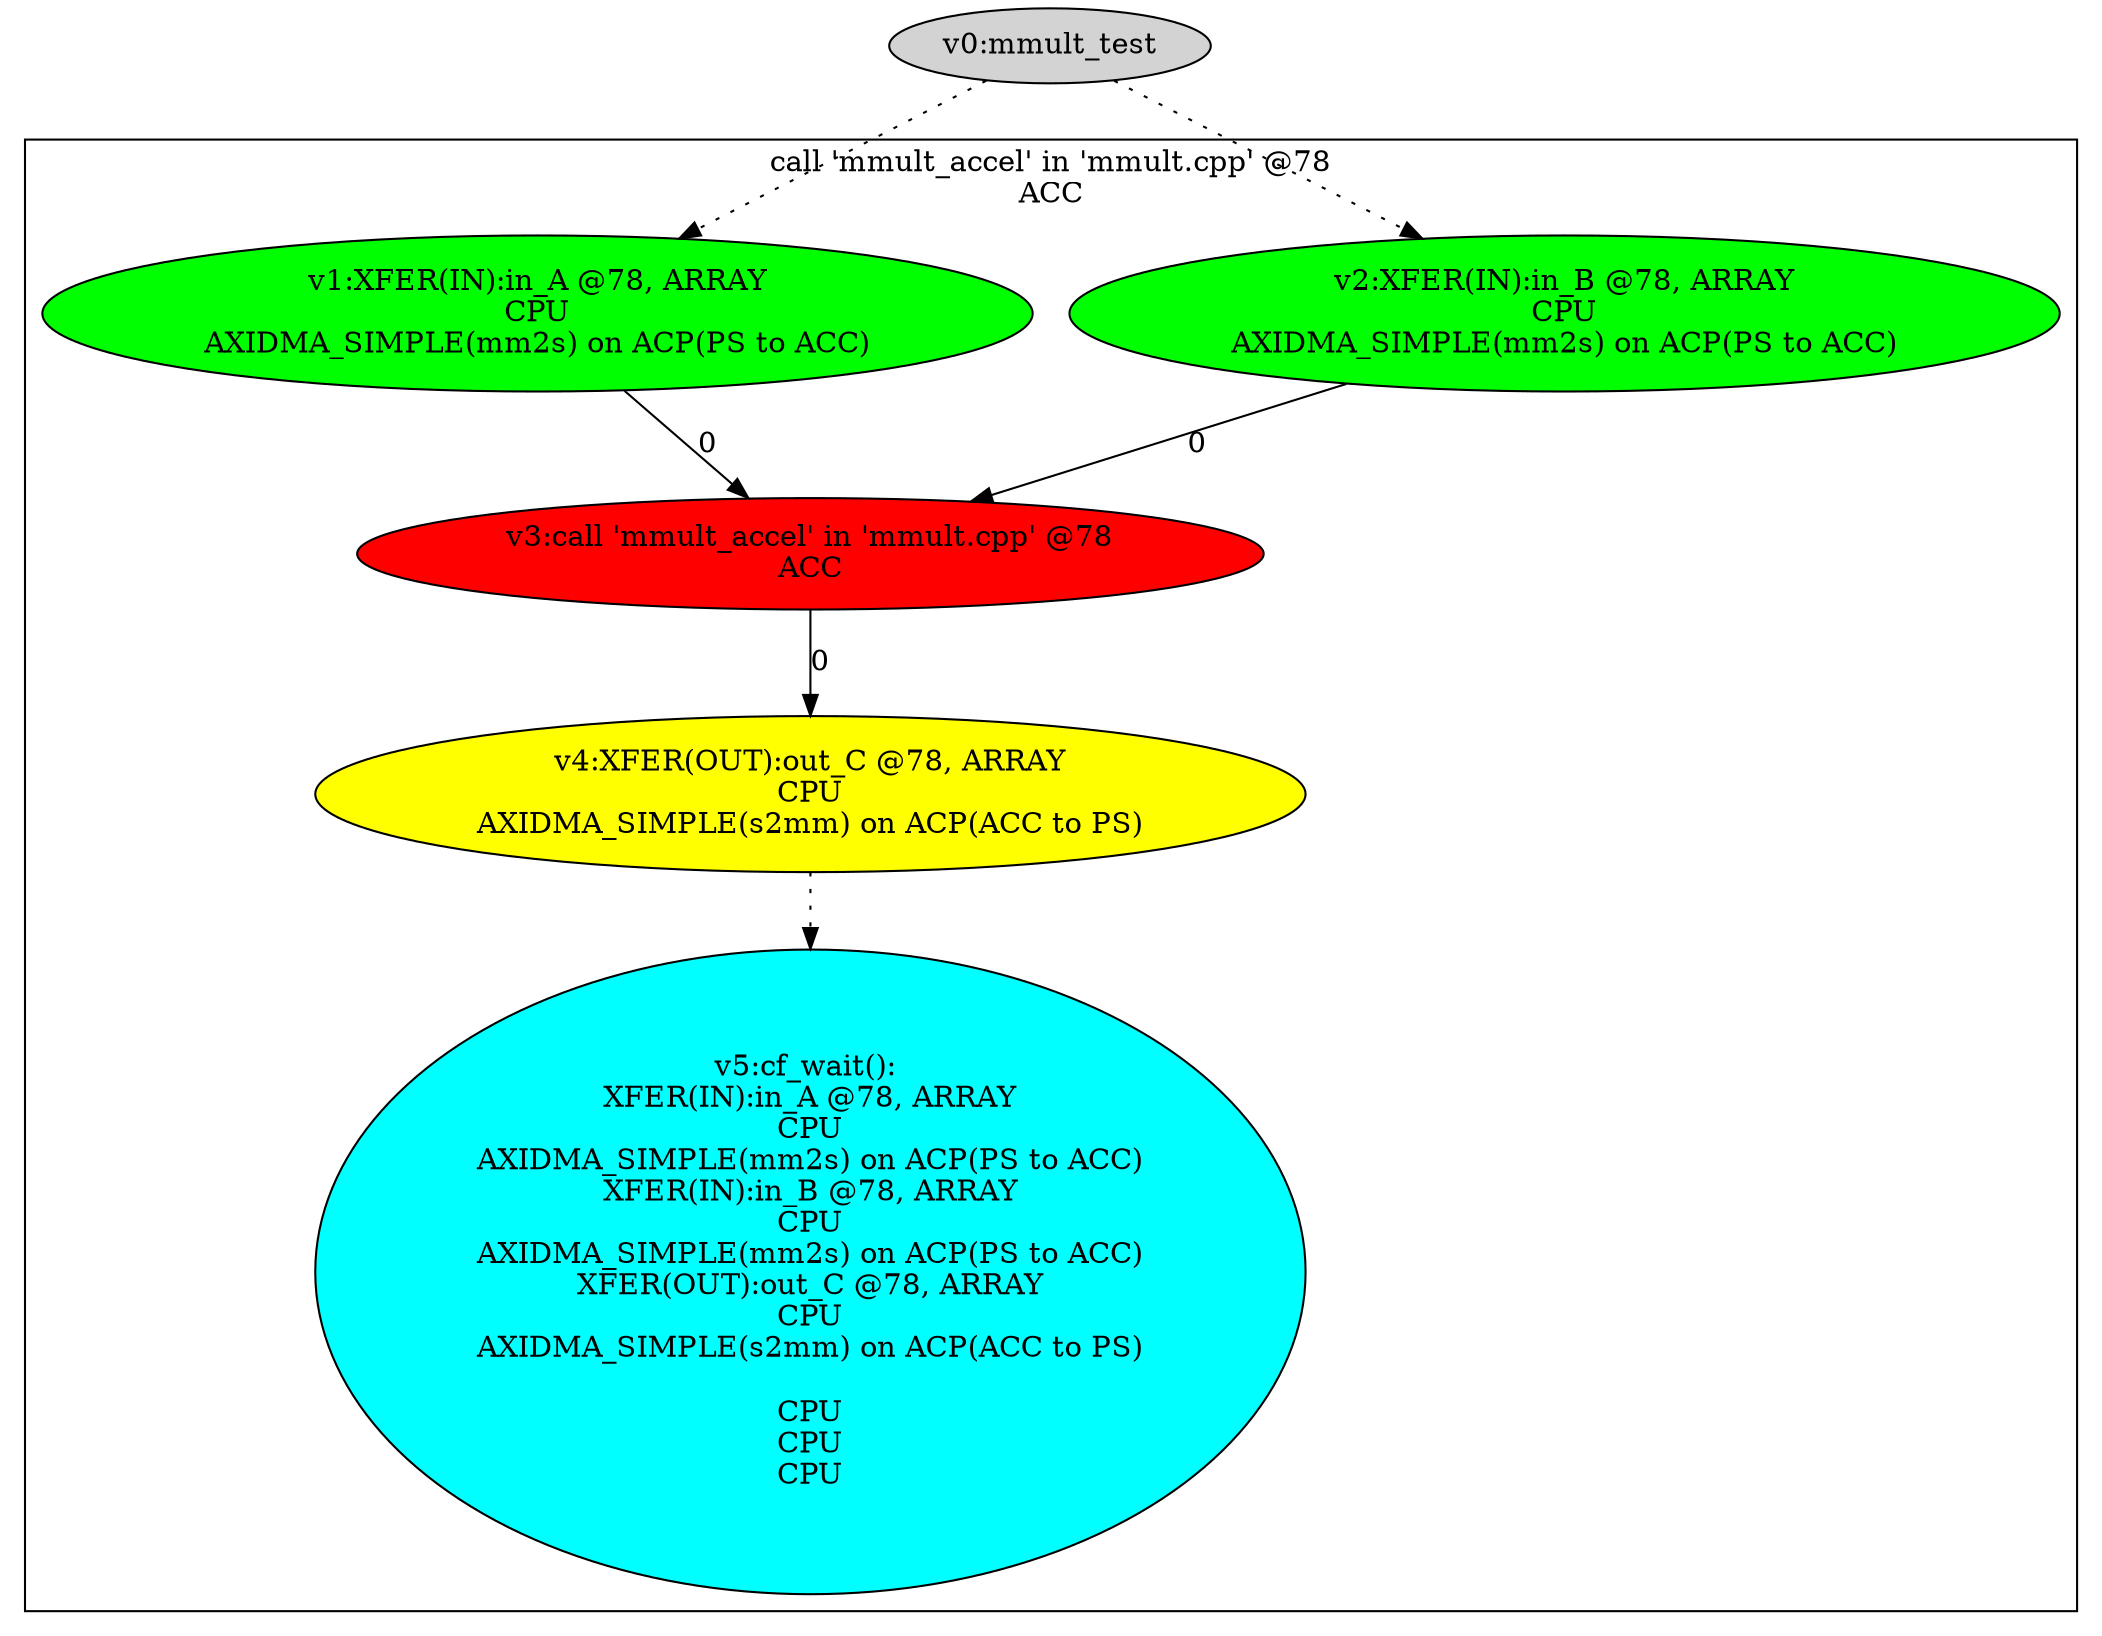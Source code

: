 digraph dm_graph {
v0 [label = "v0:mmult_test" ,style=filled];
v1 [label = "v1:XFER(IN):in_A @78, ARRAY\nCPU\nAXIDMA_SIMPLE(mm2s) on ACP(PS to ACC)\n" ,style=filled,fillcolor = green];
v2 [label = "v2:XFER(IN):in_B @78, ARRAY\nCPU\nAXIDMA_SIMPLE(mm2s) on ACP(PS to ACC)\n" ,style=filled,fillcolor = green];
v3 [label = "v3:call 'mmult_accel' in 'mmult.cpp' @78\nACC\n" ,style=filled,fillcolor = red];
v4 [label = "v4:XFER(OUT):out_C @78, ARRAY\nCPU\nAXIDMA_SIMPLE(s2mm) on ACP(ACC to PS)\n" ,style=filled,fillcolor = yellow];
v5 [label = "v5:cf_wait(): \nXFER(IN):in_A @78, ARRAY\nCPU\nAXIDMA_SIMPLE(mm2s) on ACP(PS to ACC)\nXFER(IN):in_B @78, ARRAY\nCPU\nAXIDMA_SIMPLE(mm2s) on ACP(PS to ACC)\nXFER(OUT):out_C @78, ARRAY\nCPU\nAXIDMA_SIMPLE(s2mm) on ACP(ACC to PS)\n\nCPU\nCPU\nCPU\n" ,style=filled,fillcolor = cyan];
subgraph cluster0 {
v1;
v2;
v3;
v4;
v5;
label = "call 'mmult_accel' in 'mmult.cpp' @78\nACC\n";
}
v1 -> v3 [label = "0"];
v2 -> v3 [label = "0"];
v3 -> v4 [label = "0"];
v4 -> v5 [label = "", style = dotted];
v0 -> v1 [label = "", style = dotted];
v0 -> v2 [label = "", style = dotted];
}
